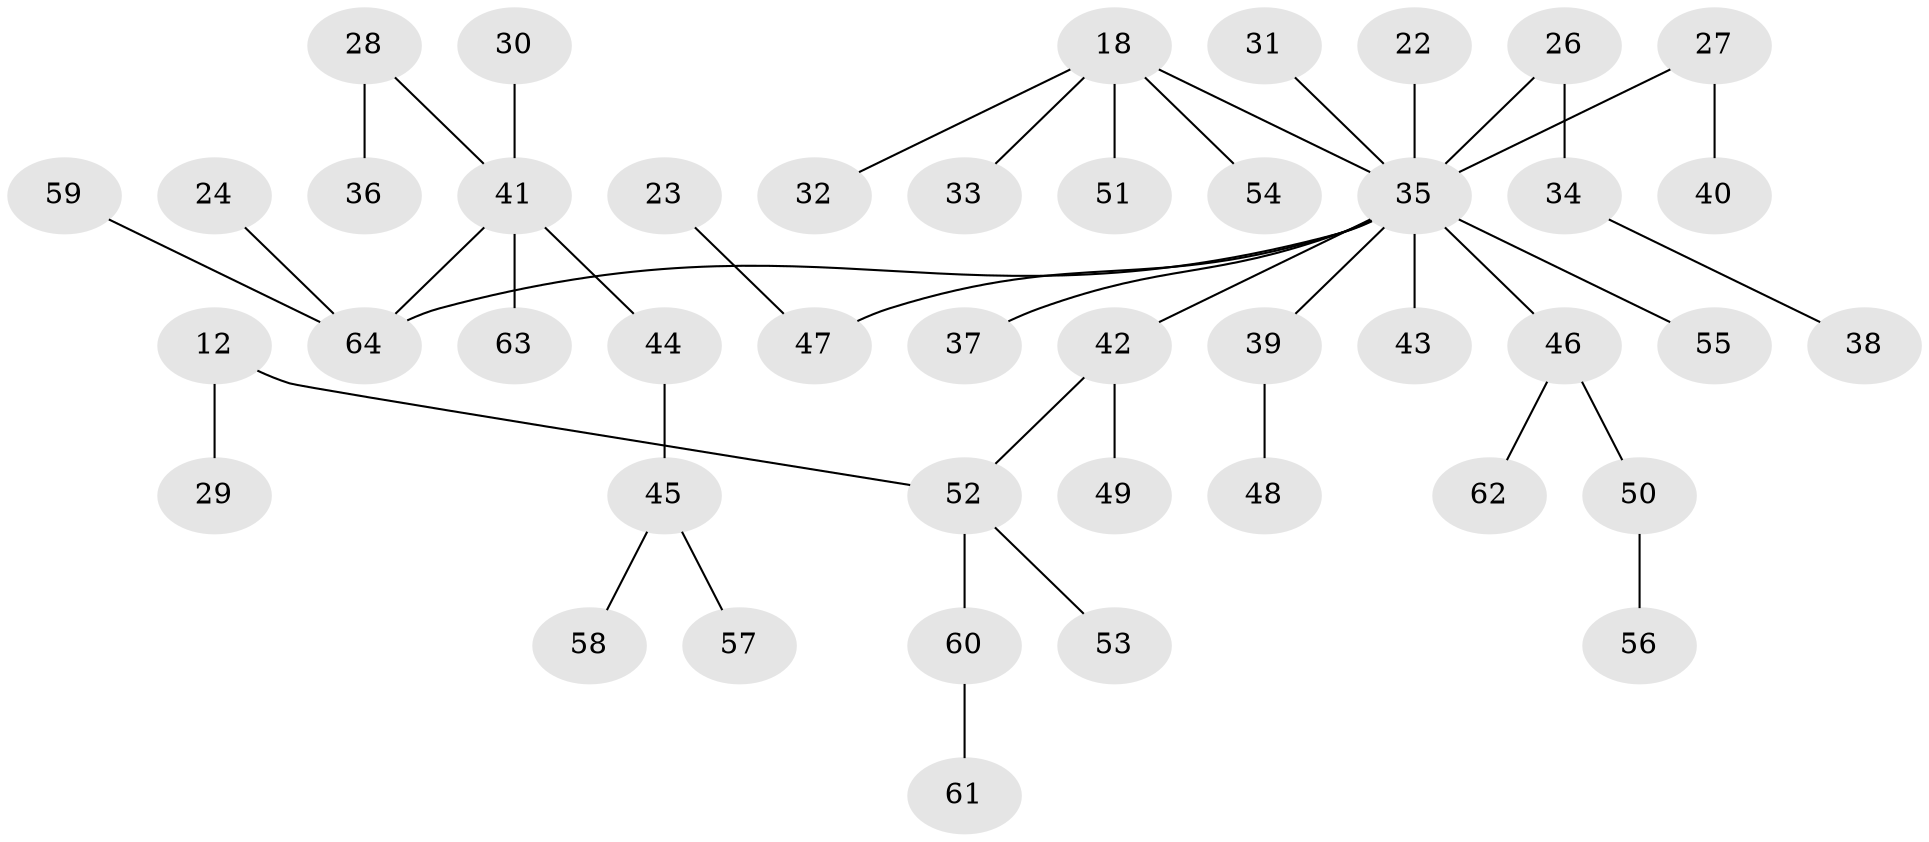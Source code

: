 // original degree distribution, {3: 0.109375, 6: 0.03125, 5: 0.0625, 2: 0.25, 1: 0.515625, 4: 0.03125}
// Generated by graph-tools (version 1.1) at 2025/56/03/04/25 21:56:02]
// undirected, 44 vertices, 43 edges
graph export_dot {
graph [start="1"]
  node [color=gray90,style=filled];
  12;
  18;
  22;
  23;
  24;
  26 [super="+25"];
  27;
  28;
  29;
  30;
  31;
  32;
  33;
  34;
  35 [super="+11+14+15+21+8+9"];
  36;
  37;
  38;
  39;
  40;
  41 [super="+19"];
  42 [super="+1"];
  43;
  44;
  45;
  46;
  47 [super="+13"];
  48;
  49;
  50;
  51;
  52 [super="+3"];
  53;
  54;
  55;
  56;
  57;
  58;
  59;
  60;
  61;
  62;
  63;
  64 [super="+20"];
  12 -- 29;
  12 -- 52;
  18 -- 32;
  18 -- 33;
  18 -- 51;
  18 -- 54;
  18 -- 35;
  22 -- 35;
  23 -- 47;
  24 -- 64;
  26 -- 35;
  26 -- 34;
  27 -- 40;
  27 -- 35;
  28 -- 36;
  28 -- 41;
  30 -- 41;
  31 -- 35;
  34 -- 38;
  35 -- 37;
  35 -- 39;
  35 -- 42;
  35 -- 43;
  35 -- 55;
  35 -- 47;
  35 -- 46;
  35 -- 64;
  39 -- 48;
  41 -- 44;
  41 -- 63;
  41 -- 64;
  42 -- 49;
  42 -- 52;
  44 -- 45;
  45 -- 57;
  45 -- 58;
  46 -- 50;
  46 -- 62;
  50 -- 56;
  52 -- 53;
  52 -- 60;
  59 -- 64;
  60 -- 61;
}
